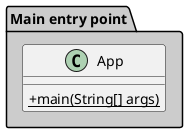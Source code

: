 @startuml
skinparam classAttributeIconSize 0

package "Main entry point" #CCCCCC {
    class App {
        +{static} main(String[] args)
    }
}
@enduml